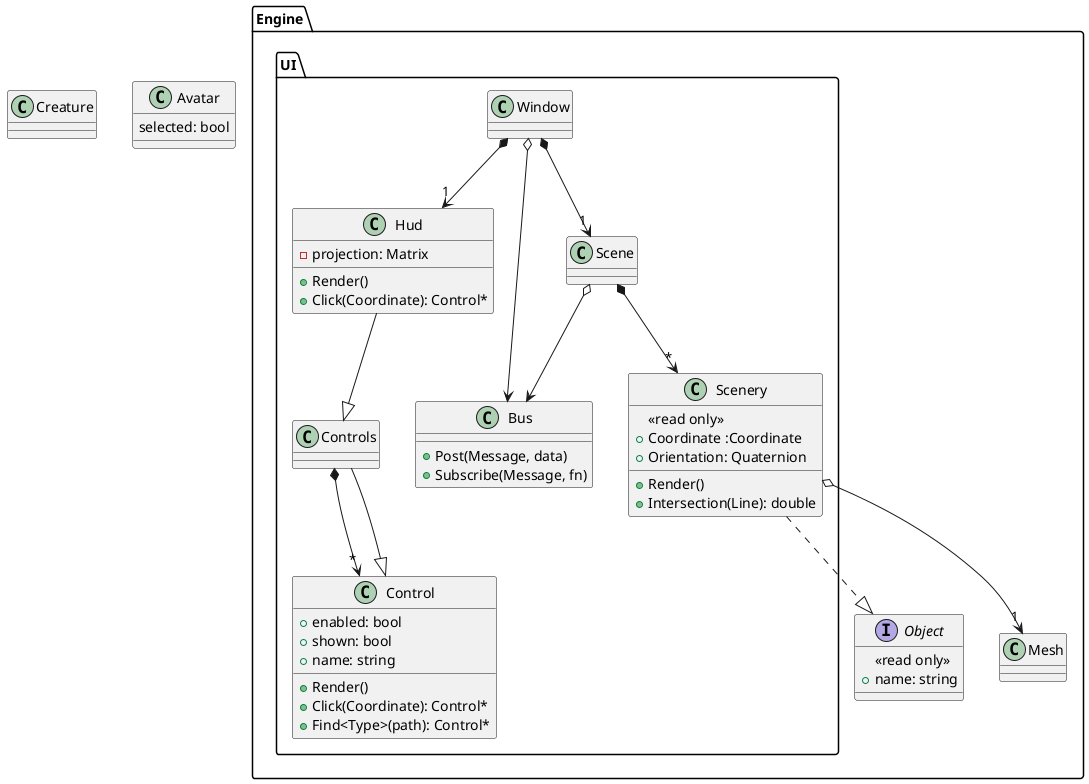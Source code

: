 @startuml



class Creature {
}

class Avatar {
   selected: bool
}


package Engine {
    interface Object {
        <<read only>>
        +name: string
    }

    class Mesh

    package UI {
        class Bus {
            + Post(Message, data)
            + Subscribe(Message, fn)
        }
        class Scene
        class Scenery {
            + Render()
            + Intersection(Line): double
            <<read only>>
            + Coordinate :Coordinate
            + Orientation: Quaternion
        }

        class Control {
            + Render()
            + Click(Coordinate): Control*
            + Find<Type>(path): Control*
            + enabled: bool
            + shown: bool
            + name: string
        }
        class Controls
        Controls *--> "*" Control

        class Hud {
            + Render()
            + Click(Coordinate): Control*
            - projection: Matrix
        }

        class Window
        Scene o--> Bus
        Window o--> Bus
        Window *--> "1" Scene
        Window *--> "1" Hud
        Hud --|> Controls
        Controls --|> Control
        Scene *--> "*" Scenery
        Scenery ..|> Object
        Scenery o--> "1" Mesh

    }
}
@enduml
